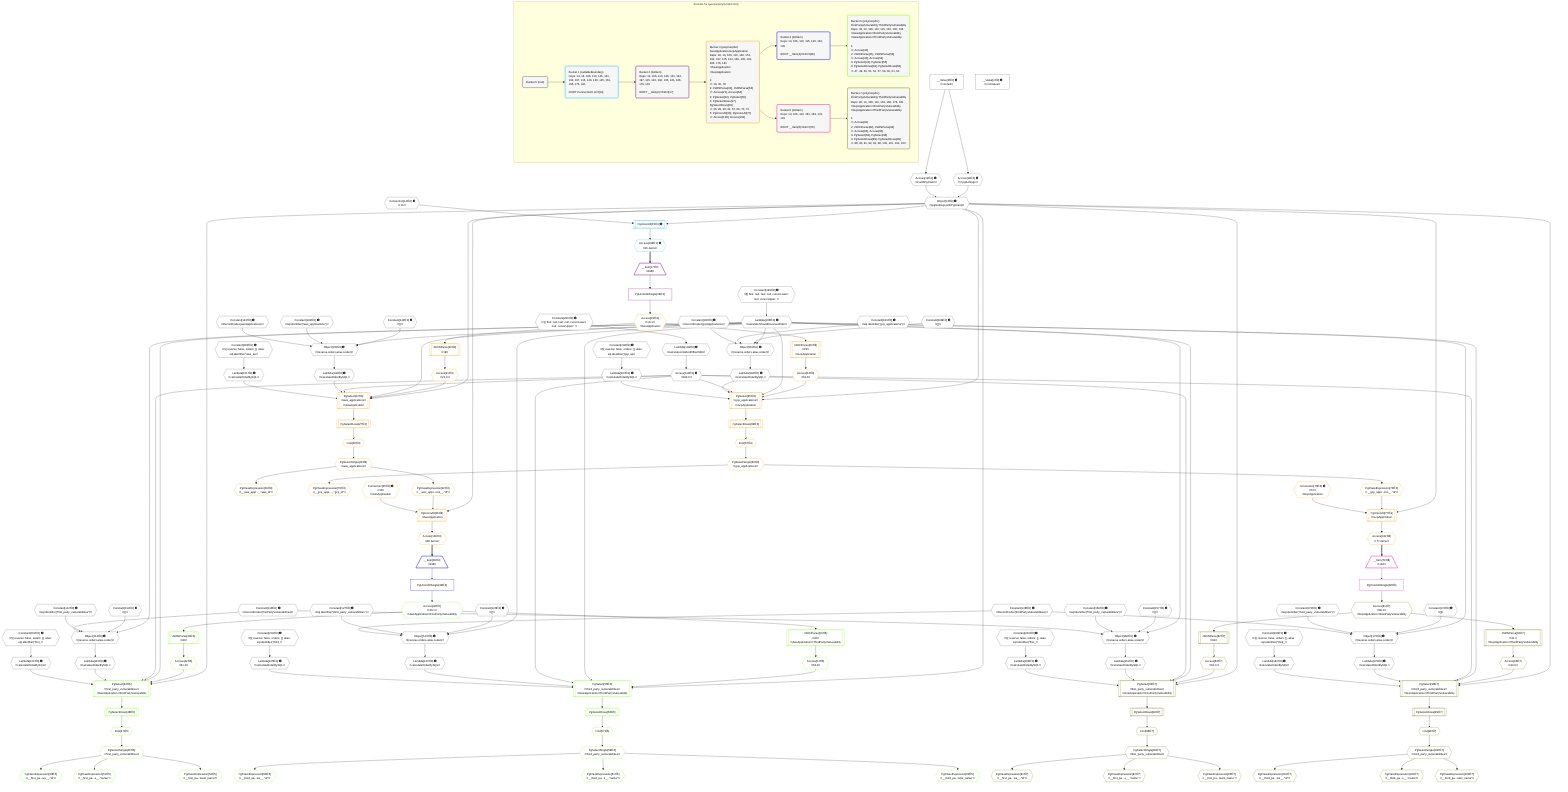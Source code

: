 %%{init: {'themeVariables': { 'fontSize': '12px'}}}%%
graph TD
    classDef path fill:#eee,stroke:#000,color:#000
    classDef plan fill:#fff,stroke-width:1px,color:#000
    classDef itemplan fill:#fff,stroke-width:2px,color:#000
    classDef unbatchedplan fill:#dff,stroke-width:1px,color:#000
    classDef sideeffectplan fill:#fcc,stroke-width:2px,color:#000
    classDef bucket fill:#f6f6f6,color:#000,stroke-width:2px,text-align:left


    %% plan dependencies
    Object114{{"Object[114∈0] ➊<br />ᐸ{reverse,orders,alias,codec}ᐳ"}}:::plan
    Lambda106{{"Lambda[106∈0] ➊<br />ᐸcalculateShouldReverseOrderᐳ"}}:::plan
    Constant111{{"Constant[111∈0] ➊<br />ᐸ[]ᐳ"}}:::plan
    Constant112{{"Constant[112∈0] ➊<br />ᐸsql.identifier(”first_party_vulnerabilities”)ᐳ"}}:::plan
    Constant113{{"Constant[113∈0] ➊<br />ᐸRecordCodec(firstPartyVulnerabilities)ᐳ"}}:::plan
    Lambda106 & Constant111 & Constant112 & Constant113 --> Object114
    Object129{{"Object[129∈0] ➊<br />ᐸ{reverse,orders,alias,codec}ᐳ"}}:::plan
    Constant126{{"Constant[126∈0] ➊<br />ᐸ[]ᐳ"}}:::plan
    Constant127{{"Constant[127∈0] ➊<br />ᐸsql.identifier(”third_party_vulnerabilities”)ᐳ"}}:::plan
    Constant128{{"Constant[128∈0] ➊<br />ᐸRecordCodec(thirdPartyVulnerabilities)ᐳ"}}:::plan
    Lambda106 & Constant126 & Constant127 & Constant128 --> Object129
    Object145{{"Object[145∈0] ➊<br />ᐸ{reverse,orders,alias,codec}ᐳ"}}:::plan
    Constant142{{"Constant[142∈0] ➊<br />ᐸ[]ᐳ"}}:::plan
    Constant143{{"Constant[143∈0] ➊<br />ᐸsql.identifier(”aws_applications”)ᐳ"}}:::plan
    Constant144{{"Constant[144∈0] ➊<br />ᐸRecordCodec(awsApplications)ᐳ"}}:::plan
    Lambda106 & Constant142 & Constant143 & Constant144 --> Object145
    Object160{{"Object[160∈0] ➊<br />ᐸ{reverse,orders,alias,codec}ᐳ"}}:::plan
    Constant157{{"Constant[157∈0] ➊<br />ᐸ[]ᐳ"}}:::plan
    Constant158{{"Constant[158∈0] ➊<br />ᐸsql.identifier(”first_party_vulnerabilities”)ᐳ"}}:::plan
    Lambda106 & Constant157 & Constant158 & Constant113 --> Object160
    Object175{{"Object[175∈0] ➊<br />ᐸ{reverse,orders,alias,codec}ᐳ"}}:::plan
    Constant172{{"Constant[172∈0] ➊<br />ᐸ[]ᐳ"}}:::plan
    Constant173{{"Constant[173∈0] ➊<br />ᐸsql.identifier(”third_party_vulnerabilities”)ᐳ"}}:::plan
    Lambda106 & Constant172 & Constant173 & Constant128 --> Object175
    Object191{{"Object[191∈0] ➊<br />ᐸ{reverse,orders,alias,codec}ᐳ"}}:::plan
    Constant188{{"Constant[188∈0] ➊<br />ᐸ[]ᐳ"}}:::plan
    Constant189{{"Constant[189∈0] ➊<br />ᐸsql.identifier(”gcp_applications”)ᐳ"}}:::plan
    Constant190{{"Constant[190∈0] ➊<br />ᐸRecordCodec(gcpApplications)ᐳ"}}:::plan
    Lambda106 & Constant188 & Constant189 & Constant190 --> Object191
    Object13{{"Object[13∈0] ➊<br />ᐸ{pgSettings,withPgClient}ᐳ"}}:::plan
    Access11{{"Access[11∈0] ➊<br />ᐸ2.pgSettingsᐳ"}}:::plan
    Access12{{"Access[12∈0] ➊<br />ᐸ2.withPgClientᐳ"}}:::plan
    Access11 & Access12 --> Object13
    __Value2["__Value[2∈0] ➊<br />ᐸcontextᐳ"]:::plan
    __Value2 --> Access11
    __Value2 --> Access12
    Constant199{{"Constant[199∈0] ➊<br />ᐸ§{ first: null, last: null, cursorLower: null, cursorUpper: ᐳ"}}:::plan
    Constant199 --> Lambda106
    Lambda109{{"Lambda[109∈0] ➊<br />ᐸcalculateLimitAndOffsetSQLᐳ"}}:::plan
    Constant200{{"Constant[200∈0] ➊<br />ᐸ§{ first: null, last: null, cursorLower: null, cursorUpper: ᐳ"}}:::plan
    Constant200 --> Lambda109
    Access110{{"Access[110∈0] ➊<br />ᐸ109.0ᐳ"}}:::plan
    Lambda109 --> Access110
    Lambda115{{"Lambda[115∈0] ➊<br />ᐸcalculateOrderBySQLᐳ"}}:::plan
    Object114 --> Lambda115
    Lambda120{{"Lambda[120∈0] ➊<br />ᐸcalculateOrderBySQLᐳ"}}:::plan
    Constant201{{"Constant[201∈0] ➊<br />ᐸ§{ reverse: false, orders: [], alias: sql.identifier(”first_ᐳ"}}:::plan
    Constant201 --> Lambda120
    Lambda130{{"Lambda[130∈0] ➊<br />ᐸcalculateOrderBySQLᐳ"}}:::plan
    Object129 --> Lambda130
    Lambda135{{"Lambda[135∈0] ➊<br />ᐸcalculateOrderBySQLᐳ"}}:::plan
    Constant202{{"Constant[202∈0] ➊<br />ᐸ§{ reverse: false, orders: [], alias: sql.identifier(”third_ᐳ"}}:::plan
    Constant202 --> Lambda135
    Lambda146{{"Lambda[146∈0] ➊<br />ᐸcalculateOrderBySQLᐳ"}}:::plan
    Object145 --> Lambda146
    Lambda151{{"Lambda[151∈0] ➊<br />ᐸcalculateOrderBySQLᐳ"}}:::plan
    Constant203{{"Constant[203∈0] ➊<br />ᐸ§{ reverse: false, orders: [], alias: sql.identifier(”aws_apᐳ"}}:::plan
    Constant203 --> Lambda151
    Lambda161{{"Lambda[161∈0] ➊<br />ᐸcalculateOrderBySQLᐳ"}}:::plan
    Object160 --> Lambda161
    Lambda166{{"Lambda[166∈0] ➊<br />ᐸcalculateOrderBySQLᐳ"}}:::plan
    Constant204{{"Constant[204∈0] ➊<br />ᐸ§{ reverse: false, orders: [], alias: sql.identifier(”first_ᐳ"}}:::plan
    Constant204 --> Lambda166
    Lambda176{{"Lambda[176∈0] ➊<br />ᐸcalculateOrderBySQLᐳ"}}:::plan
    Object175 --> Lambda176
    Lambda181{{"Lambda[181∈0] ➊<br />ᐸcalculateOrderBySQLᐳ"}}:::plan
    Constant205{{"Constant[205∈0] ➊<br />ᐸ§{ reverse: false, orders: [], alias: sql.identifier(”third_ᐳ"}}:::plan
    Constant205 --> Lambda181
    Lambda192{{"Lambda[192∈0] ➊<br />ᐸcalculateOrderBySQLᐳ"}}:::plan
    Object191 --> Lambda192
    Lambda197{{"Lambda[197∈0] ➊<br />ᐸcalculateOrderBySQLᐳ"}}:::plan
    Constant206{{"Constant[206∈0] ➊<br />ᐸ§{ reverse: false, orders: [], alias: sql.identifier(”gcp_apᐳ"}}:::plan
    Constant206 --> Lambda197
    __Value4["__Value[4∈0] ➊<br />ᐸrootValueᐳ"]:::plan
    Connection14{{"Connection[14∈0] ➊<br />ᐸ10ᐳ"}}:::plan
    PgUnionAll15[["PgUnionAll[15∈1] ➊"]]:::plan
    Object13 & Connection14 --> PgUnionAll15
    Access198{{"Access[198∈1] ➊<br />ᐸ15.itemsᐳ"}}:::plan
    PgUnionAll15 --> Access198
    __Item17[/"__Item[17∈2]<br />ᐸ198ᐳ"\]:::itemplan
    Access198 ==> __Item17
    PgUnionAllSingle18["PgUnionAllSingle[18∈2]"]:::plan
    __Item17 --> PgUnionAllSingle18
    PgSelect22[["PgSelect[22∈3]<br />ᐸaws_applicationsᐳ<br />ᐳAwsApplication"]]:::plan
    Access21{{"Access[21∈3]<br />ᐸ20.0ᐳ"}}:::plan
    Object13 & Access21 & Lambda106 & Access110 & Lambda146 & Lambda151 --> PgSelect22
    PgSelect65[["PgSelect[65∈3]<br />ᐸgcp_applicationsᐳ<br />ᐳGcpApplication"]]:::plan
    Access64{{"Access[64∈3]<br />ᐸ63.0ᐳ"}}:::plan
    Object13 & Access64 & Lambda106 & Access110 & Lambda192 & Lambda197 --> PgSelect65
    PgUnionAll36[["PgUnionAll[36∈3]<br />ᐳAwsApplication"]]:::plan
    PgClassExpression32{{"PgClassExpression[32∈3]<br />ᐸ__aws_appl...ons__.”id”ᐳ"}}:::plan
    Connection35{{"Connection[35∈3] ➊<br />ᐸ33ᐳ<br />ᐳAwsApplication"}}:::plan
    Object13 & PgClassExpression32 & Connection35 --> PgUnionAll36
    PgUnionAll77[["PgUnionAll[77∈3]<br />ᐳGcpApplication"]]:::plan
    PgClassExpression73{{"PgClassExpression[73∈3]<br />ᐸ__gcp_appl...ons__.”id”ᐳ"}}:::plan
    Connection76{{"Connection[76∈3] ➊<br />ᐸ74ᐳ<br />ᐳGcpApplication"}}:::plan
    Object13 & PgClassExpression73 & Connection76 --> PgUnionAll77
    Access19{{"Access[19∈3]<br />ᐸ18.1ᐳ<br />ᐳAwsApplication"}}:::plan
    PgUnionAllSingle18 --> Access19
    JSONParse20[["JSONParse[20∈3]<br />ᐸ19ᐳ"]]:::plan
    Access19 --> JSONParse20
    JSONParse20 --> Access21
    First26{{"First[26∈3]"}}:::plan
    PgSelectRows27[["PgSelectRows[27∈3]"]]:::plan
    PgSelectRows27 --> First26
    PgSelect22 --> PgSelectRows27
    PgSelectSingle28{{"PgSelectSingle[28∈3]<br />ᐸaws_applicationsᐳ"}}:::plan
    First26 --> PgSelectSingle28
    PgClassExpression29{{"PgClassExpression[29∈3]<br />ᐸ__aws_appl..._.”aws_id”ᐳ"}}:::plan
    PgSelectSingle28 --> PgClassExpression29
    PgSelectSingle28 --> PgClassExpression32
    JSONParse63[["JSONParse[63∈3]<br />ᐸ19ᐳ<br />ᐳGcpApplication"]]:::plan
    Access19 --> JSONParse63
    JSONParse63 --> Access64
    First67{{"First[67∈3]"}}:::plan
    PgSelectRows68[["PgSelectRows[68∈3]"]]:::plan
    PgSelectRows68 --> First67
    PgSelect65 --> PgSelectRows68
    PgSelectSingle69{{"PgSelectSingle[69∈3]<br />ᐸgcp_applicationsᐳ"}}:::plan
    First67 --> PgSelectSingle69
    PgClassExpression70{{"PgClassExpression[70∈3]<br />ᐸ__gcp_appl..._.”gcp_id”ᐳ"}}:::plan
    PgSelectSingle69 --> PgClassExpression70
    PgSelectSingle69 --> PgClassExpression73
    Access136{{"Access[136∈3]<br />ᐸ36.itemsᐳ"}}:::plan
    PgUnionAll36 --> Access136
    Access182{{"Access[182∈3]<br />ᐸ77.itemsᐳ"}}:::plan
    PgUnionAll77 --> Access182
    __Item38[/"__Item[38∈4]<br />ᐸ136ᐳ"\]:::itemplan
    Access136 ==> __Item38
    PgUnionAllSingle39["PgUnionAllSingle[39∈4]"]:::plan
    __Item38 --> PgUnionAllSingle39
    PgSelect43[["PgSelect[43∈5]<br />ᐸfirst_party_vulnerabilitiesᐳ<br />ᐳAwsApplicationᐳFirstPartyVulnerability"]]:::plan
    Access42{{"Access[42∈5]<br />ᐸ41.0ᐳ"}}:::plan
    Object13 & Access42 & Lambda106 & Access110 & Lambda115 & Lambda120 --> PgSelect43
    PgSelect55[["PgSelect[55∈5]<br />ᐸthird_party_vulnerabilitiesᐳ<br />ᐳAwsApplicationᐳThirdPartyVulnerability"]]:::plan
    Access54{{"Access[54∈5]<br />ᐸ53.0ᐳ"}}:::plan
    Object13 & Access54 & Lambda106 & Access110 & Lambda130 & Lambda135 --> PgSelect55
    Access40{{"Access[40∈5]<br />ᐸ39.1ᐳ<br />ᐳAwsApplicationᐳFirstPartyVulnerability"}}:::plan
    PgUnionAllSingle39 --> Access40
    JSONParse41[["JSONParse[41∈5]<br />ᐸ40ᐳ"]]:::plan
    Access40 --> JSONParse41
    JSONParse41 --> Access42
    First47{{"First[47∈5]"}}:::plan
    PgSelectRows48[["PgSelectRows[48∈5]"]]:::plan
    PgSelectRows48 --> First47
    PgSelect43 --> PgSelectRows48
    PgSelectSingle49{{"PgSelectSingle[49∈5]<br />ᐸfirst_party_vulnerabilitiesᐳ"}}:::plan
    First47 --> PgSelectSingle49
    PgClassExpression50{{"PgClassExpression[50∈5]<br />ᐸ__first_pa...ies__.”id”ᐳ"}}:::plan
    PgSelectSingle49 --> PgClassExpression50
    PgClassExpression51{{"PgClassExpression[51∈5]<br />ᐸ__first_pa...s__.”name”ᐳ"}}:::plan
    PgSelectSingle49 --> PgClassExpression51
    PgClassExpression52{{"PgClassExpression[52∈5]<br />ᐸ__first_pa...team_name”ᐳ"}}:::plan
    PgSelectSingle49 --> PgClassExpression52
    JSONParse53[["JSONParse[53∈5]<br />ᐸ40ᐳ<br />ᐳAwsApplicationᐳThirdPartyVulnerability"]]:::plan
    Access40 --> JSONParse53
    JSONParse53 --> Access54
    First57{{"First[57∈5]"}}:::plan
    PgSelectRows58[["PgSelectRows[58∈5]"]]:::plan
    PgSelectRows58 --> First57
    PgSelect55 --> PgSelectRows58
    PgSelectSingle59{{"PgSelectSingle[59∈5]<br />ᐸthird_party_vulnerabilitiesᐳ"}}:::plan
    First57 --> PgSelectSingle59
    PgClassExpression60{{"PgClassExpression[60∈5]<br />ᐸ__third_pa...ies__.”id”ᐳ"}}:::plan
    PgSelectSingle59 --> PgClassExpression60
    PgClassExpression61{{"PgClassExpression[61∈5]<br />ᐸ__third_pa...s__.”name”ᐳ"}}:::plan
    PgSelectSingle59 --> PgClassExpression61
    PgClassExpression62{{"PgClassExpression[62∈5]<br />ᐸ__third_pa...ndor_name”ᐳ"}}:::plan
    PgSelectSingle59 --> PgClassExpression62
    __Item79[/"__Item[79∈6]<br />ᐸ182ᐳ"\]:::itemplan
    Access182 ==> __Item79
    PgUnionAllSingle80["PgUnionAllSingle[80∈6]"]:::plan
    __Item79 --> PgUnionAllSingle80
    PgSelect84[["PgSelect[84∈7]<br />ᐸfirst_party_vulnerabilitiesᐳ<br />ᐳGcpApplicationᐳFirstPartyVulnerability"]]:::plan
    Access83{{"Access[83∈7]<br />ᐸ82.0ᐳ"}}:::plan
    Object13 & Access83 & Lambda106 & Access110 & Lambda161 & Lambda166 --> PgSelect84
    PgSelect96[["PgSelect[96∈7]<br />ᐸthird_party_vulnerabilitiesᐳ<br />ᐳGcpApplicationᐳThirdPartyVulnerability"]]:::plan
    Access95{{"Access[95∈7]<br />ᐸ94.0ᐳ"}}:::plan
    Object13 & Access95 & Lambda106 & Access110 & Lambda176 & Lambda181 --> PgSelect96
    Access81{{"Access[81∈7]<br />ᐸ80.1ᐳ<br />ᐳGcpApplicationᐳFirstPartyVulnerability"}}:::plan
    PgUnionAllSingle80 --> Access81
    JSONParse82[["JSONParse[82∈7]<br />ᐸ81ᐳ"]]:::plan
    Access81 --> JSONParse82
    JSONParse82 --> Access83
    First88{{"First[88∈7]"}}:::plan
    PgSelectRows89[["PgSelectRows[89∈7]"]]:::plan
    PgSelectRows89 --> First88
    PgSelect84 --> PgSelectRows89
    PgSelectSingle90{{"PgSelectSingle[90∈7]<br />ᐸfirst_party_vulnerabilitiesᐳ"}}:::plan
    First88 --> PgSelectSingle90
    PgClassExpression91{{"PgClassExpression[91∈7]<br />ᐸ__first_pa...ies__.”id”ᐳ"}}:::plan
    PgSelectSingle90 --> PgClassExpression91
    PgClassExpression92{{"PgClassExpression[92∈7]<br />ᐸ__first_pa...s__.”name”ᐳ"}}:::plan
    PgSelectSingle90 --> PgClassExpression92
    PgClassExpression93{{"PgClassExpression[93∈7]<br />ᐸ__first_pa...team_name”ᐳ"}}:::plan
    PgSelectSingle90 --> PgClassExpression93
    JSONParse94[["JSONParse[94∈7]<br />ᐸ81ᐳ<br />ᐳGcpApplicationᐳThirdPartyVulnerability"]]:::plan
    Access81 --> JSONParse94
    JSONParse94 --> Access95
    First98{{"First[98∈7]"}}:::plan
    PgSelectRows99[["PgSelectRows[99∈7]"]]:::plan
    PgSelectRows99 --> First98
    PgSelect96 --> PgSelectRows99
    PgSelectSingle100{{"PgSelectSingle[100∈7]<br />ᐸthird_party_vulnerabilitiesᐳ"}}:::plan
    First98 --> PgSelectSingle100
    PgClassExpression101{{"PgClassExpression[101∈7]<br />ᐸ__third_pa...ies__.”id”ᐳ"}}:::plan
    PgSelectSingle100 --> PgClassExpression101
    PgClassExpression102{{"PgClassExpression[102∈7]<br />ᐸ__third_pa...s__.”name”ᐳ"}}:::plan
    PgSelectSingle100 --> PgClassExpression102
    PgClassExpression103{{"PgClassExpression[103∈7]<br />ᐸ__third_pa...ndor_name”ᐳ"}}:::plan
    PgSelectSingle100 --> PgClassExpression103

    %% define steps

    subgraph "Buckets for queries/polymorphic/only"
    Bucket0("Bucket 0 (root)"):::bucket
    classDef bucket0 stroke:#696969
    class Bucket0,__Value2,__Value4,Access11,Access12,Object13,Connection14,Lambda106,Lambda109,Access110,Constant111,Constant112,Constant113,Object114,Lambda115,Lambda120,Constant126,Constant127,Constant128,Object129,Lambda130,Lambda135,Constant142,Constant143,Constant144,Object145,Lambda146,Lambda151,Constant157,Constant158,Object160,Lambda161,Lambda166,Constant172,Constant173,Object175,Lambda176,Lambda181,Constant188,Constant189,Constant190,Object191,Lambda192,Lambda197,Constant199,Constant200,Constant201,Constant202,Constant203,Constant204,Constant205,Constant206 bucket0
    Bucket1("Bucket 1 (nullableBoundary)<br />Deps: 13, 14, 106, 110, 146, 151, 192, 197, 115, 120, 130, 135, 161, 166, 176, 181<br /><br />ROOT Connectionᐸ10ᐳ[14]"):::bucket
    classDef bucket1 stroke:#00bfff
    class Bucket1,PgUnionAll15,Access198 bucket1
    Bucket2("Bucket 2 (listItem)<br />Deps: 13, 106, 110, 146, 151, 192, 197, 115, 120, 130, 135, 161, 166, 176, 181<br /><br />ROOT __Item{2}ᐸ198ᐳ[17]"):::bucket
    classDef bucket2 stroke:#7f007f
    class Bucket2,__Item17,PgUnionAllSingle18 bucket2
    Bucket3("Bucket 3 (polymorphic)<br />AwsApplication,GcpApplication<br />Deps: 18, 13, 106, 110, 146, 151, 192, 197, 115, 120, 130, 135, 161, 166, 176, 181<br />ᐳAwsApplication<br />ᐳGcpApplication<br /><br />1: <br />ᐳ: 19, 35, 76<br />2: JSONParse[20], JSONParse[63]<br />ᐳ: Access[21], Access[64]<br />3: PgSelect[22], PgSelect[65]<br />4: PgSelectRows[27], PgSelectRows[68]<br />ᐳ: 26, 28, 29, 32, 67, 69, 70, 73<br />5: PgUnionAll[36], PgUnionAll[77]<br />ᐳ: Access[136], Access[182]"):::bucket
    classDef bucket3 stroke:#ffa500
    class Bucket3,Access19,JSONParse20,Access21,PgSelect22,First26,PgSelectRows27,PgSelectSingle28,PgClassExpression29,PgClassExpression32,Connection35,PgUnionAll36,JSONParse63,Access64,PgSelect65,First67,PgSelectRows68,PgSelectSingle69,PgClassExpression70,PgClassExpression73,Connection76,PgUnionAll77,Access136,Access182 bucket3
    Bucket4("Bucket 4 (listItem)<br />Deps: 13, 106, 110, 115, 120, 130, 135<br /><br />ROOT __Item{4}ᐸ136ᐳ[38]"):::bucket
    classDef bucket4 stroke:#0000ff
    class Bucket4,__Item38,PgUnionAllSingle39 bucket4
    Bucket5("Bucket 5 (polymorphic)<br />FirstPartyVulnerability,ThirdPartyVulnerability<br />Deps: 39, 13, 106, 110, 115, 120, 130, 135<br />ᐳAwsApplicationᐳFirstPartyVulnerability<br />ᐳAwsApplicationᐳThirdPartyVulnerability<br /><br />1: <br />ᐳ: Access[40]<br />2: JSONParse[41], JSONParse[53]<br />ᐳ: Access[42], Access[54]<br />3: PgSelect[43], PgSelect[55]<br />4: PgSelectRows[48], PgSelectRows[58]<br />ᐳ: 47, 49, 50, 51, 52, 57, 59, 60, 61, 62"):::bucket
    classDef bucket5 stroke:#7fff00
    class Bucket5,Access40,JSONParse41,Access42,PgSelect43,First47,PgSelectRows48,PgSelectSingle49,PgClassExpression50,PgClassExpression51,PgClassExpression52,JSONParse53,Access54,PgSelect55,First57,PgSelectRows58,PgSelectSingle59,PgClassExpression60,PgClassExpression61,PgClassExpression62 bucket5
    Bucket6("Bucket 6 (listItem)<br />Deps: 13, 106, 110, 161, 166, 176, 181<br /><br />ROOT __Item{6}ᐸ182ᐳ[79]"):::bucket
    classDef bucket6 stroke:#ff1493
    class Bucket6,__Item79,PgUnionAllSingle80 bucket6
    Bucket7("Bucket 7 (polymorphic)<br />FirstPartyVulnerability,ThirdPartyVulnerability<br />Deps: 80, 13, 106, 110, 161, 166, 176, 181<br />ᐳGcpApplicationᐳFirstPartyVulnerability<br />ᐳGcpApplicationᐳThirdPartyVulnerability<br /><br />1: <br />ᐳ: Access[81]<br />2: JSONParse[82], JSONParse[94]<br />ᐳ: Access[83], Access[95]<br />3: PgSelect[84], PgSelect[96]<br />4: PgSelectRows[89], PgSelectRows[99]<br />ᐳ: 88, 90, 91, 92, 93, 98, 100, 101, 102, 103"):::bucket
    classDef bucket7 stroke:#808000
    class Bucket7,Access81,JSONParse82,Access83,PgSelect84,First88,PgSelectRows89,PgSelectSingle90,PgClassExpression91,PgClassExpression92,PgClassExpression93,JSONParse94,Access95,PgSelect96,First98,PgSelectRows99,PgSelectSingle100,PgClassExpression101,PgClassExpression102,PgClassExpression103 bucket7
    Bucket0 --> Bucket1
    Bucket1 --> Bucket2
    Bucket2 --> Bucket3
    Bucket3 --> Bucket4 & Bucket6
    Bucket4 --> Bucket5
    Bucket6 --> Bucket7
    end